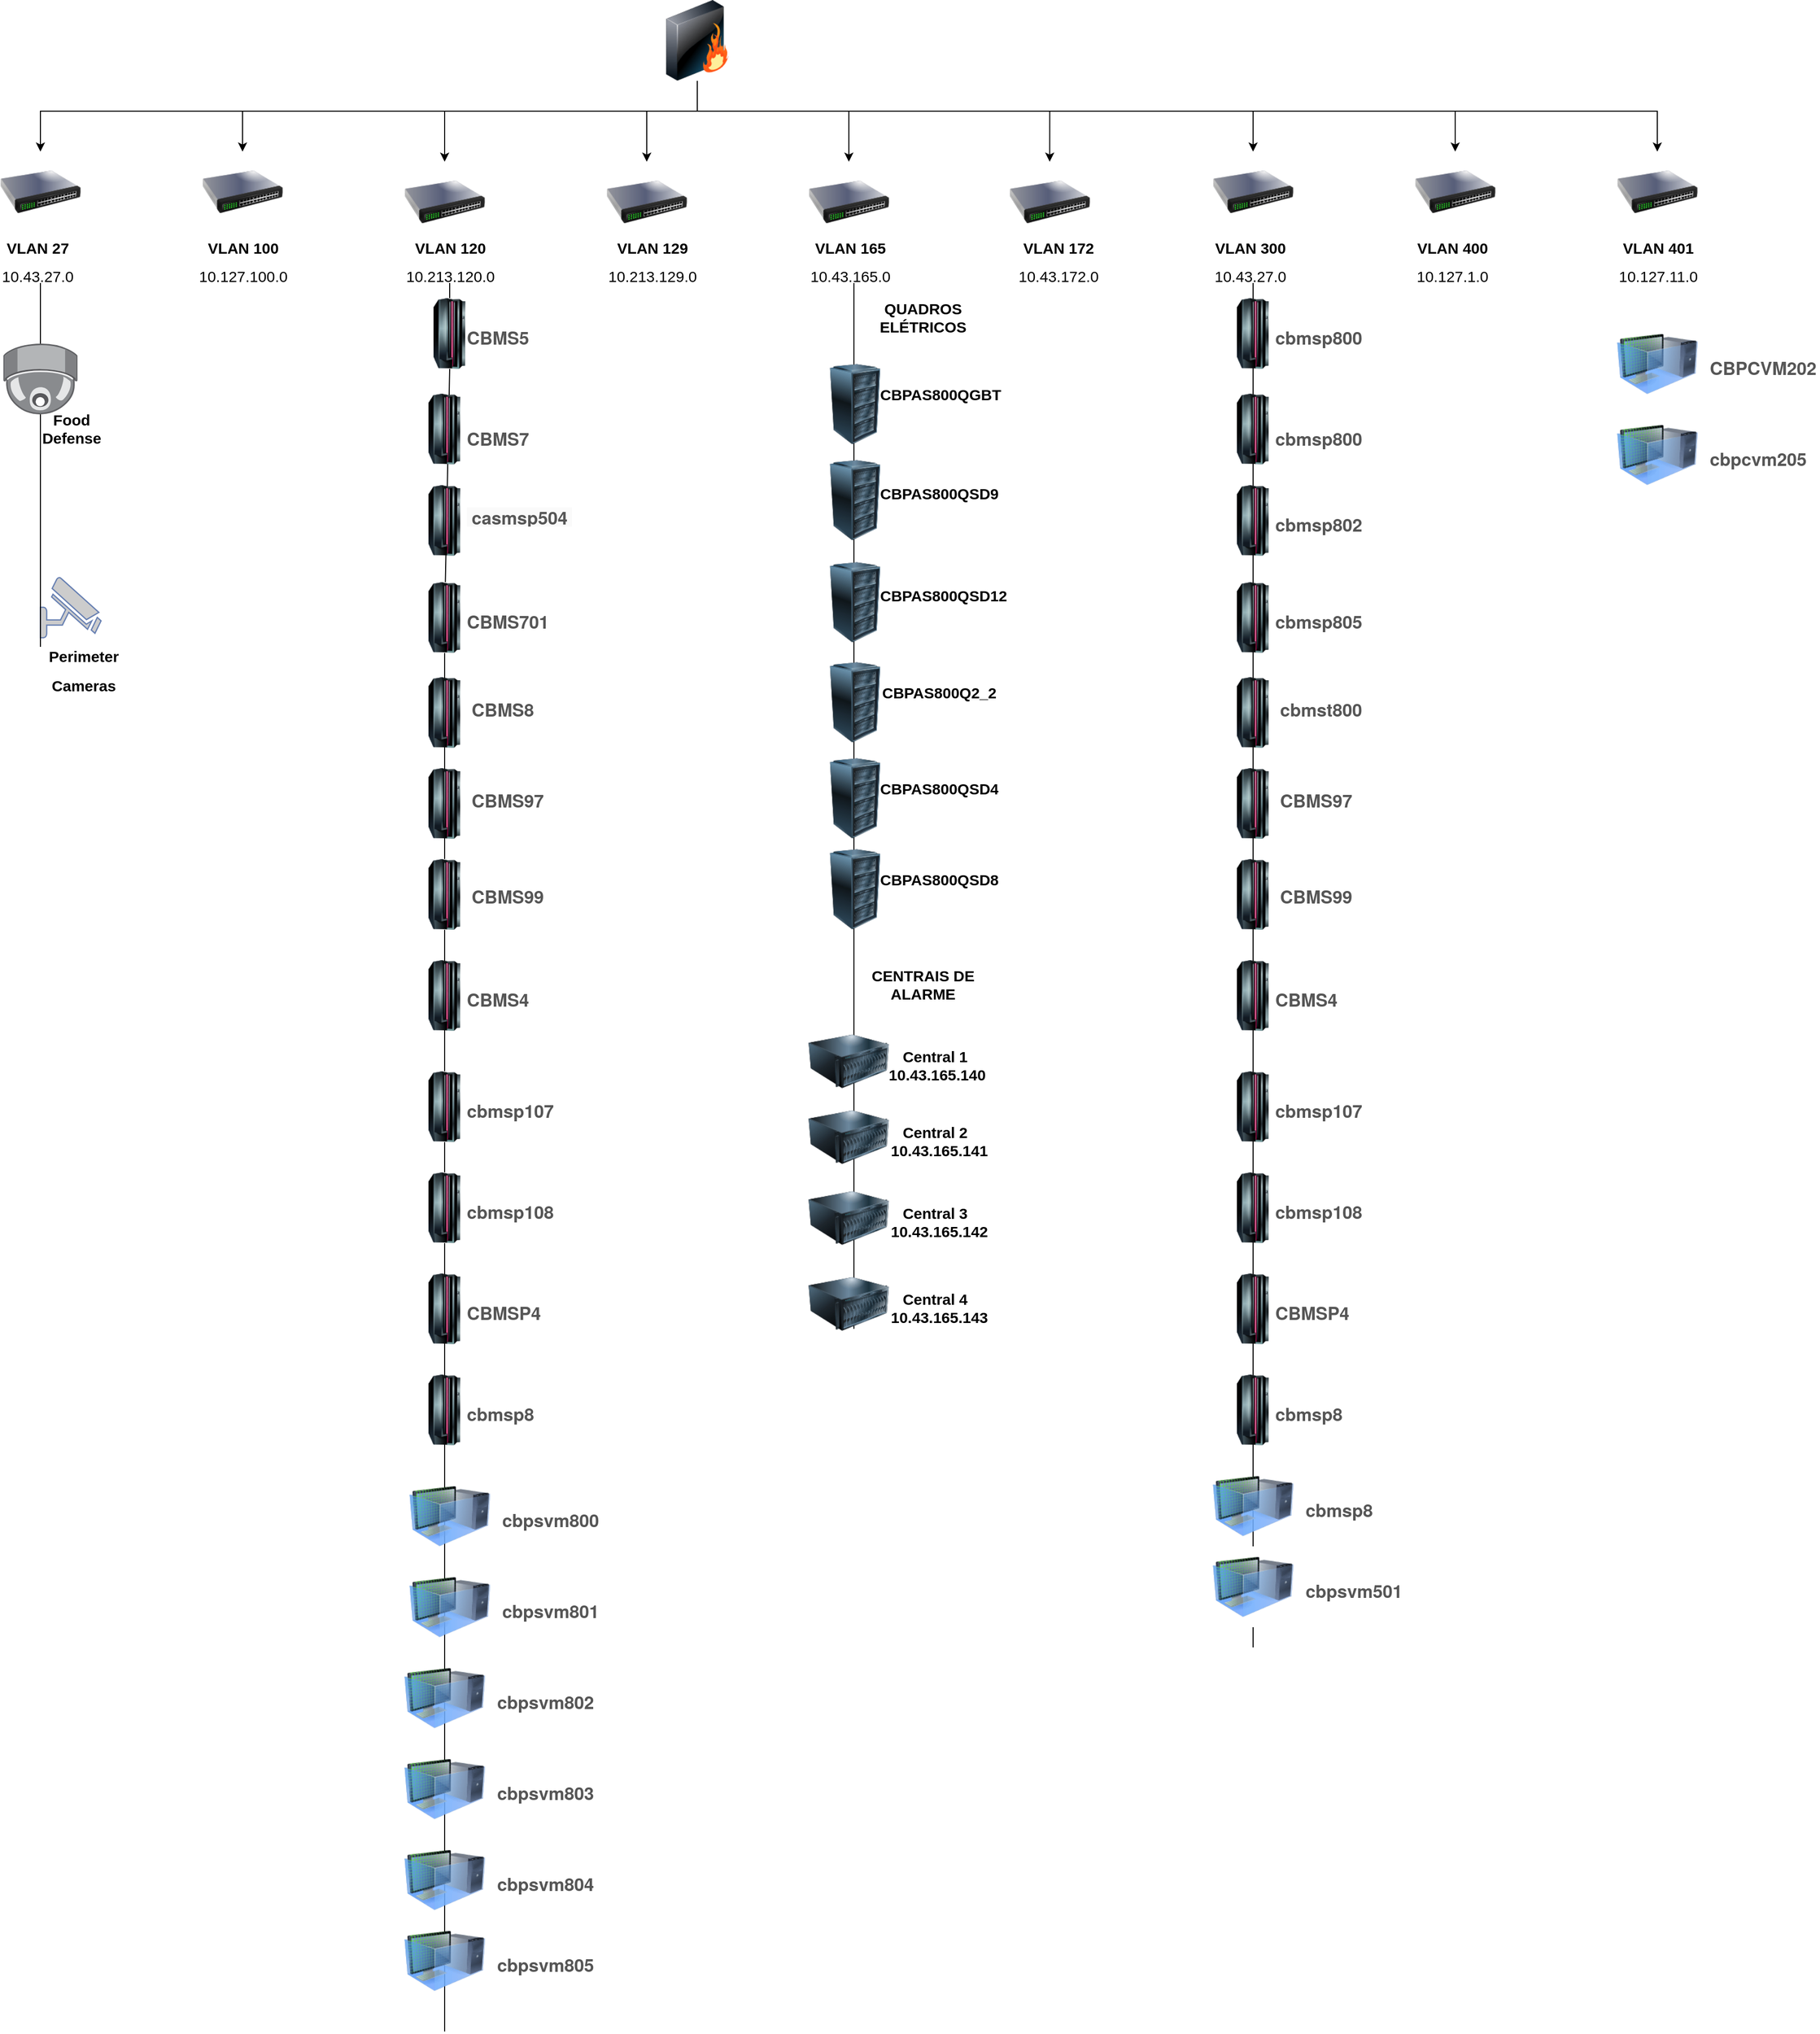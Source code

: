 <mxfile version="24.7.7">
  <diagram name="Página-1" id="ejiwjSnEr-dL07IDXzaG">
    <mxGraphModel dx="1393" dy="801" grid="1" gridSize="10" guides="1" tooltips="1" connect="1" arrows="1" fold="1" page="1" pageScale="1" pageWidth="1654" pageHeight="1169" math="0" shadow="0">
      <root>
        <mxCell id="0" />
        <mxCell id="1" parent="0" />
        <mxCell id="LvBywv5dtc8x0XXwRR4x-27" style="edgeStyle=orthogonalEdgeStyle;rounded=0;orthogonalLoop=1;jettySize=auto;html=1;" edge="1" parent="1" source="LvBywv5dtc8x0XXwRR4x-1" target="LvBywv5dtc8x0XXwRR4x-2">
          <mxGeometry relative="1" as="geometry">
            <Array as="points">
              <mxPoint x="690" y="160" />
              <mxPoint x="40" y="160" />
              <mxPoint x="40" y="240" />
            </Array>
          </mxGeometry>
        </mxCell>
        <mxCell id="LvBywv5dtc8x0XXwRR4x-28" style="edgeStyle=orthogonalEdgeStyle;rounded=0;orthogonalLoop=1;jettySize=auto;html=1;" edge="1" parent="1" source="LvBywv5dtc8x0XXwRR4x-1">
          <mxGeometry relative="1" as="geometry">
            <mxPoint x="240" y="200" as="targetPoint" />
            <Array as="points">
              <mxPoint x="690" y="160" />
              <mxPoint x="240" y="160" />
              <mxPoint x="240" y="200" />
            </Array>
          </mxGeometry>
        </mxCell>
        <mxCell id="LvBywv5dtc8x0XXwRR4x-29" style="edgeStyle=orthogonalEdgeStyle;rounded=0;orthogonalLoop=1;jettySize=auto;html=1;entryX=0.5;entryY=0;entryDx=0;entryDy=0;" edge="1" parent="1" source="LvBywv5dtc8x0XXwRR4x-1" target="LvBywv5dtc8x0XXwRR4x-5">
          <mxGeometry relative="1" as="geometry">
            <mxPoint x="400" y="210" as="targetPoint" />
            <Array as="points">
              <mxPoint x="690" y="160" />
              <mxPoint x="440" y="160" />
            </Array>
          </mxGeometry>
        </mxCell>
        <mxCell id="LvBywv5dtc8x0XXwRR4x-32" style="edgeStyle=orthogonalEdgeStyle;rounded=0;orthogonalLoop=1;jettySize=auto;html=1;entryX=0.5;entryY=0;entryDx=0;entryDy=0;" edge="1" parent="1" source="LvBywv5dtc8x0XXwRR4x-1" target="LvBywv5dtc8x0XXwRR4x-10">
          <mxGeometry relative="1" as="geometry">
            <mxPoint x="640" y="200" as="targetPoint" />
            <Array as="points">
              <mxPoint x="690" y="160" />
              <mxPoint x="640" y="160" />
            </Array>
          </mxGeometry>
        </mxCell>
        <mxCell id="LvBywv5dtc8x0XXwRR4x-34" style="edgeStyle=orthogonalEdgeStyle;rounded=0;orthogonalLoop=1;jettySize=auto;html=1;entryX=0.5;entryY=0;entryDx=0;entryDy=0;" edge="1" parent="1" source="LvBywv5dtc8x0XXwRR4x-1" target="LvBywv5dtc8x0XXwRR4x-9">
          <mxGeometry relative="1" as="geometry">
            <mxPoint x="840" y="200" as="targetPoint" />
            <Array as="points">
              <mxPoint x="690" y="160" />
              <mxPoint x="840" y="160" />
            </Array>
          </mxGeometry>
        </mxCell>
        <mxCell id="LvBywv5dtc8x0XXwRR4x-35" style="edgeStyle=orthogonalEdgeStyle;rounded=0;orthogonalLoop=1;jettySize=auto;html=1;entryX=0.5;entryY=0;entryDx=0;entryDy=0;" edge="1" parent="1" source="LvBywv5dtc8x0XXwRR4x-1" target="LvBywv5dtc8x0XXwRR4x-3">
          <mxGeometry relative="1" as="geometry">
            <Array as="points">
              <mxPoint x="690" y="160" />
              <mxPoint x="1039" y="160" />
            </Array>
          </mxGeometry>
        </mxCell>
        <mxCell id="LvBywv5dtc8x0XXwRR4x-37" style="edgeStyle=orthogonalEdgeStyle;rounded=0;orthogonalLoop=1;jettySize=auto;html=1;entryX=0.5;entryY=0;entryDx=0;entryDy=0;" edge="1" parent="1" source="LvBywv5dtc8x0XXwRR4x-1" target="LvBywv5dtc8x0XXwRR4x-8">
          <mxGeometry relative="1" as="geometry">
            <Array as="points">
              <mxPoint x="690" y="160" />
              <mxPoint x="1240" y="160" />
            </Array>
          </mxGeometry>
        </mxCell>
        <mxCell id="LvBywv5dtc8x0XXwRR4x-38" style="edgeStyle=orthogonalEdgeStyle;rounded=0;orthogonalLoop=1;jettySize=auto;html=1;entryX=0.5;entryY=0;entryDx=0;entryDy=0;" edge="1" parent="1" source="LvBywv5dtc8x0XXwRR4x-1" target="LvBywv5dtc8x0XXwRR4x-6">
          <mxGeometry relative="1" as="geometry">
            <Array as="points">
              <mxPoint x="690" y="160" />
              <mxPoint x="1440" y="160" />
            </Array>
          </mxGeometry>
        </mxCell>
        <mxCell id="LvBywv5dtc8x0XXwRR4x-39" style="edgeStyle=orthogonalEdgeStyle;rounded=0;orthogonalLoop=1;jettySize=auto;html=1;entryX=0.5;entryY=0;entryDx=0;entryDy=0;" edge="1" parent="1" source="LvBywv5dtc8x0XXwRR4x-1" target="LvBywv5dtc8x0XXwRR4x-7">
          <mxGeometry relative="1" as="geometry">
            <Array as="points">
              <mxPoint x="690" y="160" />
              <mxPoint x="1640" y="160" />
            </Array>
          </mxGeometry>
        </mxCell>
        <mxCell id="LvBywv5dtc8x0XXwRR4x-1" value="" style="image;html=1;image=img/lib/clip_art/networking/Firewall_128x128.png" vertex="1" parent="1">
          <mxGeometry x="650" y="50" width="80" height="80" as="geometry" />
        </mxCell>
        <mxCell id="LvBywv5dtc8x0XXwRR4x-2" value="" style="image;html=1;image=img/lib/clip_art/networking/Switch_128x128.png" vertex="1" parent="1">
          <mxGeometry y="200" width="80" height="80" as="geometry" />
        </mxCell>
        <mxCell id="LvBywv5dtc8x0XXwRR4x-3" value="" style="image;html=1;image=img/lib/clip_art/networking/Switch_128x128.png" vertex="1" parent="1">
          <mxGeometry x="998.75" y="210" width="80" height="80" as="geometry" />
        </mxCell>
        <mxCell id="LvBywv5dtc8x0XXwRR4x-5" value="" style="image;html=1;image=img/lib/clip_art/networking/Switch_128x128.png" vertex="1" parent="1">
          <mxGeometry x="400" y="210" width="80" height="80" as="geometry" />
        </mxCell>
        <mxCell id="LvBywv5dtc8x0XXwRR4x-6" value="" style="image;html=1;image=img/lib/clip_art/networking/Switch_128x128.png" vertex="1" parent="1">
          <mxGeometry x="1400" y="200" width="80" height="80" as="geometry" />
        </mxCell>
        <mxCell id="LvBywv5dtc8x0XXwRR4x-7" value="" style="image;html=1;image=img/lib/clip_art/networking/Switch_128x128.png" vertex="1" parent="1">
          <mxGeometry x="1600" y="200" width="80" height="80" as="geometry" />
        </mxCell>
        <mxCell id="LvBywv5dtc8x0XXwRR4x-8" value="" style="image;html=1;image=img/lib/clip_art/networking/Switch_128x128.png" vertex="1" parent="1">
          <mxGeometry x="1200" y="200" width="80" height="80" as="geometry" />
        </mxCell>
        <mxCell id="LvBywv5dtc8x0XXwRR4x-9" value="" style="image;html=1;image=img/lib/clip_art/networking/Switch_128x128.png" vertex="1" parent="1">
          <mxGeometry x="800" y="210" width="80" height="80" as="geometry" />
        </mxCell>
        <mxCell id="LvBywv5dtc8x0XXwRR4x-10" value="" style="image;html=1;image=img/lib/clip_art/networking/Switch_128x128.png" vertex="1" parent="1">
          <mxGeometry x="600" y="210" width="80" height="80" as="geometry" />
        </mxCell>
        <mxCell id="LvBywv5dtc8x0XXwRR4x-12" value="" style="image;html=1;image=img/lib/clip_art/networking/Switch_128x128.png" vertex="1" parent="1">
          <mxGeometry x="200" y="200" width="80" height="80" as="geometry" />
        </mxCell>
        <mxCell id="LvBywv5dtc8x0XXwRR4x-15" value="&lt;h1 style=&quot;text-align: center; margin-top: 0px; font-size: 15px;&quot;&gt;&lt;span style=&quot;background-color: initial;&quot;&gt;&lt;font style=&quot;font-size: 15px;&quot;&gt;VLAN 27&lt;/font&gt;&lt;/span&gt;&lt;/h1&gt;&lt;h1 style=&quot;text-align: center; margin-top: 0px; font-size: 15px;&quot;&gt;&lt;span style=&quot;background-color: initial; font-weight: normal;&quot;&gt;&lt;font style=&quot;font-size: 15px;&quot;&gt;10.43.27.0&lt;/font&gt;&lt;/span&gt;&lt;br&gt;&lt;/h1&gt;" style="text;html=1;whiteSpace=wrap;overflow=hidden;rounded=0;" vertex="1" parent="1">
          <mxGeometry y="280" width="80" height="50" as="geometry" />
        </mxCell>
        <mxCell id="LvBywv5dtc8x0XXwRR4x-17" value="&lt;h1 style=&quot;text-align: center; margin-top: 0px; font-size: 15px;&quot;&gt;&lt;span style=&quot;background-color: initial;&quot;&gt;&lt;font style=&quot;font-size: 15px;&quot;&gt;VLAN 401&lt;/font&gt;&lt;/span&gt;&lt;/h1&gt;&lt;h1 style=&quot;text-align: center; margin-top: 0px; font-size: 15px;&quot;&gt;&lt;span style=&quot;background-color: initial; font-weight: normal;&quot;&gt;&lt;font style=&quot;font-size: 15px;&quot;&gt;10.127.11.0&lt;/font&gt;&lt;/span&gt;&lt;br&gt;&lt;/h1&gt;" style="text;html=1;whiteSpace=wrap;overflow=hidden;rounded=0;" vertex="1" parent="1">
          <mxGeometry x="1600" y="280" width="80" height="50" as="geometry" />
        </mxCell>
        <mxCell id="LvBywv5dtc8x0XXwRR4x-19" value="&lt;h1 style=&quot;text-align: center; margin-top: 0px; font-size: 15px;&quot;&gt;&lt;span style=&quot;background-color: initial;&quot;&gt;&lt;font style=&quot;font-size: 15px;&quot;&gt;VLAN 120&lt;/font&gt;&lt;/span&gt;&lt;/h1&gt;&lt;h1 style=&quot;text-align: center; margin-top: 0px; font-size: 15px;&quot;&gt;&lt;span style=&quot;background-color: initial; font-weight: normal;&quot;&gt;&lt;font style=&quot;font-size: 15px;&quot;&gt;10.213.120.0&lt;/font&gt;&lt;/span&gt;&lt;br&gt;&lt;/h1&gt;" style="text;html=1;whiteSpace=wrap;overflow=hidden;rounded=0;" vertex="1" parent="1">
          <mxGeometry x="400" y="280" width="90" height="50" as="geometry" />
        </mxCell>
        <mxCell id="LvBywv5dtc8x0XXwRR4x-20" value="&lt;h1 style=&quot;text-align: center; margin-top: 0px; font-size: 15px;&quot;&gt;&lt;span style=&quot;background-color: initial;&quot;&gt;&lt;font style=&quot;font-size: 15px;&quot;&gt;VLAN 129&lt;/font&gt;&lt;/span&gt;&lt;/h1&gt;&lt;h1 style=&quot;text-align: center; margin-top: 0px; font-size: 15px;&quot;&gt;&lt;span style=&quot;background-color: initial; font-weight: normal;&quot;&gt;&lt;font style=&quot;font-size: 15px;&quot;&gt;10.213.129.0&lt;/font&gt;&lt;/span&gt;&lt;br&gt;&lt;/h1&gt;" style="text;html=1;whiteSpace=wrap;overflow=hidden;rounded=0;" vertex="1" parent="1">
          <mxGeometry x="600" y="280" width="90" height="50" as="geometry" />
        </mxCell>
        <mxCell id="LvBywv5dtc8x0XXwRR4x-21" value="&lt;h1 style=&quot;text-align: center; margin-top: 0px; font-size: 15px;&quot;&gt;&lt;span style=&quot;background-color: initial;&quot;&gt;&lt;font style=&quot;font-size: 15px;&quot;&gt;VLAN 100&lt;/font&gt;&lt;/span&gt;&lt;/h1&gt;&lt;h1 style=&quot;text-align: center; margin-top: 0px; font-size: 15px;&quot;&gt;&lt;span style=&quot;background-color: initial; font-weight: normal;&quot;&gt;&lt;font style=&quot;font-size: 15px;&quot;&gt;10.127.100.0&lt;/font&gt;&lt;/span&gt;&lt;br&gt;&lt;/h1&gt;" style="text;html=1;whiteSpace=wrap;overflow=hidden;rounded=0;" vertex="1" parent="1">
          <mxGeometry x="195" y="280" width="90" height="50" as="geometry" />
        </mxCell>
        <mxCell id="LvBywv5dtc8x0XXwRR4x-22" value="&lt;h1 style=&quot;text-align: center; margin-top: 0px; font-size: 15px;&quot;&gt;&lt;span style=&quot;background-color: initial;&quot;&gt;&lt;font style=&quot;font-size: 15px;&quot;&gt;VLAN 165&lt;/font&gt;&lt;/span&gt;&lt;/h1&gt;&lt;h1 style=&quot;text-align: center; margin-top: 0px; font-size: 15px;&quot;&gt;&lt;span style=&quot;background-color: initial; font-weight: normal;&quot;&gt;&lt;font style=&quot;font-size: 15px;&quot;&gt;10.43.165.0&lt;/font&gt;&lt;/span&gt;&lt;br&gt;&lt;/h1&gt;" style="text;html=1;whiteSpace=wrap;overflow=hidden;rounded=0;" vertex="1" parent="1">
          <mxGeometry x="800" y="280" width="90" height="50" as="geometry" />
        </mxCell>
        <mxCell id="LvBywv5dtc8x0XXwRR4x-23" value="&lt;h1 style=&quot;text-align: center; margin-top: 0px; font-size: 15px;&quot;&gt;&lt;span style=&quot;background-color: initial;&quot;&gt;&lt;font style=&quot;font-size: 15px;&quot;&gt;VLAN 172&lt;/font&gt;&lt;/span&gt;&lt;/h1&gt;&lt;h1 style=&quot;text-align: center; margin-top: 0px; font-size: 15px;&quot;&gt;&lt;span style=&quot;background-color: initial; font-weight: normal;&quot;&gt;&lt;font style=&quot;font-size: 15px;&quot;&gt;10.43.172.0&lt;/font&gt;&lt;/span&gt;&lt;br&gt;&lt;/h1&gt;" style="text;html=1;whiteSpace=wrap;overflow=hidden;rounded=0;" vertex="1" parent="1">
          <mxGeometry x="1006.25" y="280" width="90" height="50" as="geometry" />
        </mxCell>
        <mxCell id="LvBywv5dtc8x0XXwRR4x-25" value="&lt;h1 style=&quot;text-align: center; margin-top: 0px; font-size: 15px;&quot;&gt;&lt;span style=&quot;background-color: initial;&quot;&gt;&lt;font style=&quot;font-size: 15px;&quot;&gt;VLAN 300&lt;/font&gt;&lt;/span&gt;&lt;/h1&gt;&lt;h1 style=&quot;text-align: center; margin-top: 0px; font-size: 15px;&quot;&gt;&lt;span style=&quot;background-color: initial; font-weight: normal;&quot;&gt;&lt;font style=&quot;font-size: 15px;&quot;&gt;10.43.27.0&lt;/font&gt;&lt;/span&gt;&lt;br&gt;&lt;/h1&gt;" style="text;html=1;whiteSpace=wrap;overflow=hidden;rounded=0;" vertex="1" parent="1">
          <mxGeometry x="1200" y="280" width="80" height="50" as="geometry" />
        </mxCell>
        <mxCell id="LvBywv5dtc8x0XXwRR4x-26" value="&lt;h1 style=&quot;text-align: center; margin-top: 0px; font-size: 15px;&quot;&gt;&lt;span style=&quot;background-color: initial;&quot;&gt;&lt;font style=&quot;font-size: 15px;&quot;&gt;VLAN 400&lt;/font&gt;&lt;/span&gt;&lt;/h1&gt;&lt;h1 style=&quot;text-align: center; margin-top: 0px; font-size: 15px;&quot;&gt;&lt;span style=&quot;background-color: initial; font-weight: normal;&quot;&gt;&lt;font style=&quot;font-size: 15px;&quot;&gt;10.127.1.0&lt;/font&gt;&lt;/span&gt;&lt;br&gt;&lt;/h1&gt;" style="text;html=1;whiteSpace=wrap;overflow=hidden;rounded=0;" vertex="1" parent="1">
          <mxGeometry x="1400" y="280" width="80" height="50" as="geometry" />
        </mxCell>
        <mxCell id="LvBywv5dtc8x0XXwRR4x-44" value="&lt;h1 style=&quot;text-align: center; margin-top: 0px; font-size: 15px;&quot;&gt;&lt;span style=&quot;background-color: initial;&quot;&gt;Food Defense&lt;/span&gt;&lt;br&gt;&lt;/h1&gt;" style="text;html=1;whiteSpace=wrap;overflow=hidden;rounded=0;" vertex="1" parent="1">
          <mxGeometry x="30" y="449.51" width="80" height="50" as="geometry" />
        </mxCell>
        <mxCell id="LvBywv5dtc8x0XXwRR4x-45" value="&lt;h1 style=&quot;text-align: center; margin-top: 0px;&quot;&gt;&lt;span style=&quot;font-size: 15px;&quot;&gt;Perimeter Cameras&lt;/span&gt;&lt;br&gt;&lt;/h1&gt;" style="text;html=1;whiteSpace=wrap;overflow=hidden;rounded=0;" vertex="1" parent="1">
          <mxGeometry x="40" y="676" width="84.11" height="70" as="geometry" />
        </mxCell>
        <mxCell id="LvBywv5dtc8x0XXwRR4x-51" value="&lt;h1 style=&quot;text-align: center; margin-top: 0px; font-size: 15px;&quot;&gt;CBPAS800QGBT&lt;/h1&gt;" style="text;html=1;whiteSpace=wrap;overflow=hidden;rounded=0;" vertex="1" parent="1">
          <mxGeometry x="868.75" y="425" width="150" height="50" as="geometry" />
        </mxCell>
        <mxCell id="LvBywv5dtc8x0XXwRR4x-59" value="&lt;h1 style=&quot;margin-top: 0px; font-size: 15px;&quot;&gt;Central 1&amp;nbsp; 10.43.165.140&lt;/h1&gt;" style="text;html=1;whiteSpace=wrap;overflow=hidden;rounded=0;align=center;" vertex="1" parent="1">
          <mxGeometry x="865" y="1080" width="125" height="50" as="geometry" />
        </mxCell>
        <mxCell id="LvBywv5dtc8x0XXwRR4x-67" value="" style="endArrow=none;html=1;rounded=0;entryX=0.5;entryY=1;entryDx=0;entryDy=0;" edge="1" parent="1" target="LvBywv5dtc8x0XXwRR4x-22">
          <mxGeometry width="50" height="50" relative="1" as="geometry">
            <mxPoint x="845" y="1364.706" as="sourcePoint" />
            <mxPoint x="835" y="550" as="targetPoint" />
          </mxGeometry>
        </mxCell>
        <mxCell id="LvBywv5dtc8x0XXwRR4x-50" value="" style="image;html=1;image=img/lib/clip_art/computers/Server_Rack_128x128.png" vertex="1" parent="1">
          <mxGeometry x="806.25" y="410" width="80" height="80" as="geometry" />
        </mxCell>
        <mxCell id="LvBywv5dtc8x0XXwRR4x-58" value="" style="image;html=1;image=img/lib/clip_art/computers/Server_128x128.png" vertex="1" parent="1">
          <mxGeometry x="800" y="1060" width="80" height="80" as="geometry" />
        </mxCell>
        <mxCell id="LvBywv5dtc8x0XXwRR4x-70" value="" style="endArrow=none;html=1;rounded=0;entryX=0.5;entryY=1;entryDx=0;entryDy=0;" edge="1" parent="1" source="LvBywv5dtc8x0XXwRR4x-42" target="LvBywv5dtc8x0XXwRR4x-15">
          <mxGeometry width="50" height="50" relative="1" as="geometry">
            <mxPoint x="80" y="680" as="sourcePoint" />
            <mxPoint x="110" y="540" as="targetPoint" />
          </mxGeometry>
        </mxCell>
        <mxCell id="LvBywv5dtc8x0XXwRR4x-41" value="" style="fontColor=#0066CC;verticalAlign=top;verticalLabelPosition=bottom;labelPosition=center;align=center;html=1;outlineConnect=0;fillColor=#CCCCCC;strokeColor=#6881B3;gradientColor=none;gradientDirection=north;strokeWidth=2;shape=mxgraph.networks.security_camera;" vertex="1" parent="1">
          <mxGeometry x="40" y="621" width="60" height="60" as="geometry" />
        </mxCell>
        <mxCell id="LvBywv5dtc8x0XXwRR4x-73" value="" style="endArrow=none;html=1;rounded=0;entryX=0.5;entryY=1;entryDx=0;entryDy=0;" edge="1" parent="1" target="LvBywv5dtc8x0XXwRR4x-42">
          <mxGeometry width="50" height="50" relative="1" as="geometry">
            <mxPoint x="40" y="690" as="sourcePoint" />
            <mxPoint x="40" y="330" as="targetPoint" />
          </mxGeometry>
        </mxCell>
        <mxCell id="LvBywv5dtc8x0XXwRR4x-42" value="" style="image;points=[];aspect=fixed;html=1;align=center;shadow=0;dashed=0;image=img/lib/allied_telesis/security/Surveillance_Camera_Ceiling.svg;" vertex="1" parent="1">
          <mxGeometry x="3.22" y="390" width="73.56" height="70" as="geometry" />
        </mxCell>
        <mxCell id="LvBywv5dtc8x0XXwRR4x-77" value="" style="endArrow=none;html=1;rounded=0;entryX=0.5;entryY=1;entryDx=0;entryDy=0;" edge="1" parent="1" source="LvBywv5dtc8x0XXwRR4x-79" target="LvBywv5dtc8x0XXwRR4x-19">
          <mxGeometry width="50" height="50" relative="1" as="geometry">
            <mxPoint x="445" y="1020" as="sourcePoint" />
            <mxPoint x="720" y="550" as="targetPoint" />
          </mxGeometry>
        </mxCell>
        <mxCell id="LvBywv5dtc8x0XXwRR4x-78" value="" style="endArrow=none;html=1;rounded=0;entryX=0.5;entryY=1;entryDx=0;entryDy=0;" edge="1" parent="1" source="LvBywv5dtc8x0XXwRR4x-84" target="LvBywv5dtc8x0XXwRR4x-79">
          <mxGeometry width="50" height="50" relative="1" as="geometry">
            <mxPoint x="445" y="1020" as="sourcePoint" />
            <mxPoint x="445" y="330" as="targetPoint" />
          </mxGeometry>
        </mxCell>
        <mxCell id="LvBywv5dtc8x0XXwRR4x-79" value="" style="image;html=1;image=img/lib/clip_art/computers/Mainframe_128x128.png" vertex="1" parent="1">
          <mxGeometry x="405" y="345" width="80" height="70" as="geometry" />
        </mxCell>
        <mxCell id="LvBywv5dtc8x0XXwRR4x-80" value="" style="image;html=1;image=img/lib/clip_art/computers/Mainframe_128x128.png" vertex="1" parent="1">
          <mxGeometry x="400" y="439.51" width="80" height="70" as="geometry" />
        </mxCell>
        <mxCell id="LvBywv5dtc8x0XXwRR4x-86" value="" style="image;html=1;image=img/lib/clip_art/computers/Mainframe_128x128.png" vertex="1" parent="1">
          <mxGeometry x="400" y="530" width="80" height="70" as="geometry" />
        </mxCell>
        <mxCell id="LvBywv5dtc8x0XXwRR4x-87" value="" style="endArrow=none;html=1;rounded=0;entryX=0.5;entryY=1;entryDx=0;entryDy=0;" edge="1" parent="1" source="LvBywv5dtc8x0XXwRR4x-85" target="LvBywv5dtc8x0XXwRR4x-84">
          <mxGeometry width="50" height="50" relative="1" as="geometry">
            <mxPoint x="440" y="1160" as="sourcePoint" />
            <mxPoint x="440" y="420" as="targetPoint" />
          </mxGeometry>
        </mxCell>
        <mxCell id="LvBywv5dtc8x0XXwRR4x-84" value="" style="image;html=1;image=img/lib/clip_art/computers/Mainframe_128x128.png" vertex="1" parent="1">
          <mxGeometry x="400" y="626" width="80" height="70" as="geometry" />
        </mxCell>
        <mxCell id="LvBywv5dtc8x0XXwRR4x-88" value="&lt;h1 style=&quot;margin-top: 0px;&quot;&gt;&lt;font face=&quot;Metropolis, Avenir Next, Helvetica Neue, Arial, sans-serif&quot; color=&quot;#565656&quot;&gt;&lt;span style=&quot;font-size: 17.6px;&quot;&gt;CBMS5&lt;/span&gt;&lt;/font&gt;&lt;/h1&gt;" style="text;html=1;whiteSpace=wrap;overflow=hidden;rounded=0;" vertex="1" parent="1">
          <mxGeometry x="460" y="360" width="110" height="40" as="geometry" />
        </mxCell>
        <mxCell id="LvBywv5dtc8x0XXwRR4x-89" value="&lt;h1 style=&quot;text-align: left; margin-top: 0px;&quot;&gt;&lt;font face=&quot;Metropolis, Avenir Next, Helvetica Neue, Arial, sans-serif&quot; color=&quot;#565656&quot;&gt;&lt;span style=&quot;font-size: 17.6px;&quot;&gt;CBMS7&lt;/span&gt;&lt;/font&gt;&lt;br&gt;&lt;/h1&gt;" style="text;html=1;whiteSpace=wrap;overflow=hidden;rounded=0;" vertex="1" parent="1">
          <mxGeometry x="460" y="460" width="110" height="40" as="geometry" />
        </mxCell>
        <mxCell id="LvBywv5dtc8x0XXwRR4x-90" value="&lt;div style=&quot;box-sizing: inherit; display: flex; flex: 0 1 auto; color: rgb(102, 102, 102); font-family: Metropolis, &amp;quot;Avenir Next&amp;quot;, &amp;quot;Helvetica Neue&amp;quot;, Arial, sans-serif; font-size: 13px; background-color: rgb(250, 250, 250);&quot; class=&quot;titles&quot;&gt;&lt;h2 style=&quot;box-sizing: inherit; font-family: var(--clr-h2-font-family,Metropolis,&amp;quot;Avenir Next&amp;quot;,&amp;quot;Helvetica Neue&amp;quot;,Arial,sans-serif); line-height: 1.2rem; color: rgb(86, 86, 86); margin: 0px 0.3rem; font-size: 1.1rem; overflow: hidden; word-break: break-word;&quot; class=&quot;title&quot; role=&quot;titlebar-title&quot; data-test-id=&quot;titlebar-title&quot;&gt;casmsp504&lt;/h2&gt;&lt;/div&gt;&lt;div style=&quot;box-sizing: inherit; display: flex; align-items: center; color: rgb(102, 102, 102); font-family: Metropolis, &amp;quot;Avenir Next&amp;quot;, &amp;quot;Helvetica Neue&amp;quot;, Arial, sans-serif; font-size: 13px; background-color: rgb(250, 250, 250);&quot; class=&quot;quick-operations-container ng-star-inserted&quot;&gt;&lt;/div&gt;&lt;h1 style=&quot;text-align: center; margin-top: 0px; font-size: 15px;&quot;&gt;&lt;br&gt;&lt;/h1&gt;" style="text;html=1;whiteSpace=wrap;overflow=hidden;rounded=0;" vertex="1" parent="1">
          <mxGeometry x="460" y="544.5" width="110" height="40" as="geometry" />
        </mxCell>
        <mxCell id="LvBywv5dtc8x0XXwRR4x-91" value="&lt;h1 style=&quot;text-align: left; margin-top: 0px;&quot;&gt;&lt;font face=&quot;Metropolis, Avenir Next, Helvetica Neue, Arial, sans-serif&quot; color=&quot;#565656&quot;&gt;&lt;span style=&quot;font-size: 17.6px;&quot;&gt;CBMS701&lt;/span&gt;&lt;/font&gt;&lt;br&gt;&lt;/h1&gt;" style="text;html=1;whiteSpace=wrap;overflow=hidden;rounded=0;" vertex="1" parent="1">
          <mxGeometry x="460" y="641" width="110" height="40" as="geometry" />
        </mxCell>
        <mxCell id="LvBywv5dtc8x0XXwRR4x-92" value="&lt;h2 style=&quot;box-sizing: inherit; line-height: 1.2rem; margin: 0px 0.3rem; overflow: hidden; word-break: break-word;&quot; class=&quot;title&quot; role=&quot;titlebar-title&quot; data-test-id=&quot;titlebar-title&quot;&gt;&lt;font face=&quot;Metropolis, Avenir Next, Helvetica Neue, Arial, sans-serif&quot; color=&quot;#565656&quot;&gt;&lt;span style=&quot;font-size: 17.6px;&quot;&gt;CBMS8&lt;/span&gt;&lt;/font&gt;&lt;br&gt;&lt;/h2&gt;" style="text;html=1;whiteSpace=wrap;overflow=hidden;rounded=0;" vertex="1" parent="1">
          <mxGeometry x="460" y="735" width="120" height="40" as="geometry" />
        </mxCell>
        <mxCell id="LvBywv5dtc8x0XXwRR4x-93" value="&lt;h2 style=&quot;box-sizing: inherit; line-height: 1.2rem; margin: 0px 0.3rem; overflow: hidden; word-break: break-word;&quot; class=&quot;title&quot; role=&quot;titlebar-title&quot; data-test-id=&quot;titlebar-title&quot;&gt;&lt;font face=&quot;Metropolis, Avenir Next, Helvetica Neue, Arial, sans-serif&quot; color=&quot;#565656&quot;&gt;&lt;span style=&quot;font-size: 17.6px;&quot;&gt;CBMS97&lt;/span&gt;&lt;/font&gt;&lt;br&gt;&lt;/h2&gt;" style="text;html=1;whiteSpace=wrap;overflow=hidden;rounded=0;" vertex="1" parent="1">
          <mxGeometry x="460" y="825" width="110" height="40" as="geometry" />
        </mxCell>
        <mxCell id="LvBywv5dtc8x0XXwRR4x-94" value="&lt;h2 style=&quot;box-sizing: inherit; line-height: 1.2rem; margin: 0px 0.3rem; overflow: hidden; word-break: break-word;&quot; class=&quot;title&quot; role=&quot;titlebar-title&quot; data-test-id=&quot;titlebar-title&quot;&gt;&lt;font face=&quot;Metropolis, Avenir Next, Helvetica Neue, Arial, sans-serif&quot; color=&quot;#565656&quot;&gt;&lt;span style=&quot;font-size: 17.6px;&quot;&gt;CBMS99&lt;/span&gt;&lt;/font&gt;&lt;br&gt;&lt;/h2&gt;" style="text;html=1;whiteSpace=wrap;overflow=hidden;rounded=0;" vertex="1" parent="1">
          <mxGeometry x="460" y="920" width="110" height="40" as="geometry" />
        </mxCell>
        <mxCell id="LvBywv5dtc8x0XXwRR4x-95" value="" style="endArrow=none;html=1;rounded=0;entryX=0.5;entryY=1;entryDx=0;entryDy=0;" edge="1" parent="1" source="LvBywv5dtc8x0XXwRR4x-99" target="LvBywv5dtc8x0XXwRR4x-85">
          <mxGeometry width="50" height="50" relative="1" as="geometry">
            <mxPoint x="440" y="1160" as="sourcePoint" />
            <mxPoint x="440" y="696" as="targetPoint" />
          </mxGeometry>
        </mxCell>
        <mxCell id="LvBywv5dtc8x0XXwRR4x-85" value="" style="image;html=1;image=img/lib/clip_art/computers/Mainframe_128x128.png" vertex="1" parent="1">
          <mxGeometry x="400" y="900" width="80" height="70" as="geometry" />
        </mxCell>
        <mxCell id="LvBywv5dtc8x0XXwRR4x-96" value="&lt;h1 style=&quot;text-align: left; margin-top: 0px;&quot;&gt;&lt;font face=&quot;Metropolis, Avenir Next, Helvetica Neue, Arial, sans-serif&quot; color=&quot;#565656&quot;&gt;&lt;span style=&quot;font-size: 17.6px;&quot;&gt;CBMS4&lt;/span&gt;&lt;/font&gt;&lt;br&gt;&lt;/h1&gt;" style="text;html=1;whiteSpace=wrap;overflow=hidden;rounded=0;" vertex="1" parent="1">
          <mxGeometry x="460" y="1015" width="110" height="40" as="geometry" />
        </mxCell>
        <mxCell id="LvBywv5dtc8x0XXwRR4x-100" value="" style="endArrow=none;html=1;rounded=0;entryX=0.5;entryY=1;entryDx=0;entryDy=0;" edge="1" parent="1" source="LvBywv5dtc8x0XXwRR4x-101" target="LvBywv5dtc8x0XXwRR4x-99">
          <mxGeometry width="50" height="50" relative="1" as="geometry">
            <mxPoint x="445" y="2002.353" as="sourcePoint" />
            <mxPoint x="440" y="970" as="targetPoint" />
          </mxGeometry>
        </mxCell>
        <mxCell id="LvBywv5dtc8x0XXwRR4x-99" value="" style="image;html=1;image=img/lib/clip_art/computers/Mainframe_128x128.png" vertex="1" parent="1">
          <mxGeometry x="400" y="1110" width="80" height="70" as="geometry" />
        </mxCell>
        <mxCell id="LvBywv5dtc8x0XXwRR4x-102" value="" style="endArrow=none;html=1;rounded=0;entryX=0.5;entryY=1;entryDx=0;entryDy=0;" edge="1" parent="1" target="LvBywv5dtc8x0XXwRR4x-101">
          <mxGeometry width="50" height="50" relative="1" as="geometry">
            <mxPoint x="440" y="2060" as="sourcePoint" />
            <mxPoint x="440" y="1180" as="targetPoint" />
          </mxGeometry>
        </mxCell>
        <mxCell id="LvBywv5dtc8x0XXwRR4x-101" value="" style="image;html=1;image=img/lib/clip_art/computers/Mainframe_128x128.png" vertex="1" parent="1">
          <mxGeometry x="400" y="1210" width="80" height="70" as="geometry" />
        </mxCell>
        <mxCell id="LvBywv5dtc8x0XXwRR4x-103" value="" style="image;html=1;image=img/lib/clip_art/computers/Mainframe_128x128.png" vertex="1" parent="1">
          <mxGeometry x="400" y="1310" width="80" height="70" as="geometry" />
        </mxCell>
        <mxCell id="LvBywv5dtc8x0XXwRR4x-104" value="" style="image;html=1;image=img/lib/clip_art/computers/Mainframe_128x128.png" vertex="1" parent="1">
          <mxGeometry x="400" y="1410" width="80" height="70" as="geometry" />
        </mxCell>
        <mxCell id="LvBywv5dtc8x0XXwRR4x-109" value="&lt;h1 style=&quot;text-align: left; margin-top: 0px;&quot;&gt;&lt;font face=&quot;Metropolis, Avenir Next, Helvetica Neue, Arial, sans-serif&quot; color=&quot;#565656&quot;&gt;&lt;span style=&quot;font-size: 17.6px;&quot;&gt;cbmsp107&lt;/span&gt;&lt;/font&gt;&lt;br&gt;&lt;/h1&gt;" style="text;html=1;whiteSpace=wrap;overflow=hidden;rounded=0;" vertex="1" parent="1">
          <mxGeometry x="460" y="1125" width="110" height="40" as="geometry" />
        </mxCell>
        <mxCell id="LvBywv5dtc8x0XXwRR4x-110" value="&lt;h1 style=&quot;text-align: left; margin-top: 0px;&quot;&gt;&lt;font face=&quot;Metropolis, Avenir Next, Helvetica Neue, Arial, sans-serif&quot; color=&quot;#565656&quot;&gt;&lt;span style=&quot;font-size: 17.6px;&quot;&gt;cbmsp108&lt;/span&gt;&lt;/font&gt;&lt;br&gt;&lt;/h1&gt;" style="text;html=1;whiteSpace=wrap;overflow=hidden;rounded=0;" vertex="1" parent="1">
          <mxGeometry x="460" y="1225" width="110" height="40" as="geometry" />
        </mxCell>
        <mxCell id="LvBywv5dtc8x0XXwRR4x-111" value="&lt;h1 style=&quot;text-align: left; margin-top: 0px;&quot;&gt;&lt;font face=&quot;Metropolis, Avenir Next, Helvetica Neue, Arial, sans-serif&quot; color=&quot;#565656&quot;&gt;&lt;span style=&quot;font-size: 17.6px;&quot;&gt;CBMSP4&lt;/span&gt;&lt;/font&gt;&lt;br&gt;&lt;/h1&gt;" style="text;html=1;whiteSpace=wrap;overflow=hidden;rounded=0;" vertex="1" parent="1">
          <mxGeometry x="460" y="1325" width="110" height="40" as="geometry" />
        </mxCell>
        <mxCell id="LvBywv5dtc8x0XXwRR4x-112" value="&lt;h1 style=&quot;text-align: left; margin-top: 0px;&quot;&gt;&lt;font face=&quot;Metropolis, Avenir Next, Helvetica Neue, Arial, sans-serif&quot; color=&quot;#565656&quot;&gt;&lt;span style=&quot;font-size: 17.6px;&quot;&gt;cbmsp8&lt;/span&gt;&lt;/font&gt;&lt;br&gt;&lt;/h1&gt;" style="text;html=1;whiteSpace=wrap;overflow=hidden;rounded=0;" vertex="1" parent="1">
          <mxGeometry x="460" y="1425" width="110" height="40" as="geometry" />
        </mxCell>
        <mxCell id="LvBywv5dtc8x0XXwRR4x-83" value="" style="image;html=1;image=img/lib/clip_art/computers/Mainframe_128x128.png" vertex="1" parent="1">
          <mxGeometry x="400" y="1000" width="80" height="70" as="geometry" />
        </mxCell>
        <mxCell id="LvBywv5dtc8x0XXwRR4x-118" value="&lt;h1 style=&quot;text-align: center; margin-top: 0px;&quot;&gt;&lt;span style=&quot;font-size: 15px;&quot;&gt;CBPAS800QSD9&lt;/span&gt;&lt;/h1&gt;&lt;div style=&quot;text-align: center;&quot;&gt;&lt;br&gt;&lt;/div&gt;" style="text;html=1;whiteSpace=wrap;overflow=hidden;rounded=0;" vertex="1" parent="1">
          <mxGeometry x="868.75" y="514.51" width="130" height="50" as="geometry" />
        </mxCell>
        <mxCell id="LvBywv5dtc8x0XXwRR4x-119" value="" style="image;html=1;image=img/lib/clip_art/computers/Server_Rack_128x128.png" vertex="1" parent="1">
          <mxGeometry x="806.25" y="505" width="80" height="80" as="geometry" />
        </mxCell>
        <mxCell id="LvBywv5dtc8x0XXwRR4x-120" value="&lt;h1 style=&quot;text-align: center; margin-top: 0px; font-size: 15px;&quot;&gt;CBPAS800QSD12&lt;/h1&gt;" style="text;html=1;whiteSpace=wrap;overflow=hidden;rounded=0;" vertex="1" parent="1">
          <mxGeometry x="868.75" y="624" width="137.5" height="50" as="geometry" />
        </mxCell>
        <mxCell id="LvBywv5dtc8x0XXwRR4x-121" value="" style="image;html=1;image=img/lib/clip_art/computers/Server_Rack_128x128.png" vertex="1" parent="1">
          <mxGeometry x="806.25" y="606" width="80" height="80" as="geometry" />
        </mxCell>
        <mxCell id="LvBywv5dtc8x0XXwRR4x-122" value="&lt;h1 style=&quot;text-align: center; margin-top: 0px; font-size: 15px;&quot;&gt;CBPAS800Q2_2&lt;/h1&gt;" style="text;html=1;whiteSpace=wrap;overflow=hidden;rounded=0;" vertex="1" parent="1">
          <mxGeometry x="871.25" y="720" width="125" height="50" as="geometry" />
        </mxCell>
        <mxCell id="LvBywv5dtc8x0XXwRR4x-123" value="" style="image;html=1;image=img/lib/clip_art/computers/Server_Rack_128x128.png" vertex="1" parent="1">
          <mxGeometry x="806.25" y="705" width="80" height="80" as="geometry" />
        </mxCell>
        <mxCell id="LvBywv5dtc8x0XXwRR4x-124" value="&lt;h1 style=&quot;text-align: center; margin-top: 0px; font-size: 15px;&quot;&gt;CBPAS800QSD4&lt;/h1&gt;" style="text;html=1;whiteSpace=wrap;overflow=hidden;rounded=0;" vertex="1" parent="1">
          <mxGeometry x="868.75" y="815" width="125" height="50" as="geometry" />
        </mxCell>
        <mxCell id="LvBywv5dtc8x0XXwRR4x-125" value="" style="image;html=1;image=img/lib/clip_art/computers/Server_Rack_128x128.png" vertex="1" parent="1">
          <mxGeometry x="806.25" y="800" width="80" height="80" as="geometry" />
        </mxCell>
        <mxCell id="LvBywv5dtc8x0XXwRR4x-126" value="&lt;h1 style=&quot;text-align: center; margin-top: 0px; font-size: 15px;&quot;&gt;CBPAS800QSD8&lt;/h1&gt;" style="text;html=1;whiteSpace=wrap;overflow=hidden;rounded=0;" vertex="1" parent="1">
          <mxGeometry x="868.75" y="905" width="125" height="50" as="geometry" />
        </mxCell>
        <mxCell id="LvBywv5dtc8x0XXwRR4x-127" value="" style="image;html=1;image=img/lib/clip_art/computers/Server_Rack_128x128.png" vertex="1" parent="1">
          <mxGeometry x="806.25" y="890" width="80" height="80" as="geometry" />
        </mxCell>
        <mxCell id="LvBywv5dtc8x0XXwRR4x-130" value="&lt;h1 style=&quot;margin-top: 0px; font-size: 15px;&quot;&gt;Central 2&amp;nbsp; &amp;nbsp;10.43.165.141&lt;/h1&gt;" style="text;html=1;whiteSpace=wrap;overflow=hidden;rounded=0;align=center;" vertex="1" parent="1">
          <mxGeometry x="865" y="1155" width="125" height="50" as="geometry" />
        </mxCell>
        <mxCell id="LvBywv5dtc8x0XXwRR4x-131" value="" style="image;html=1;image=img/lib/clip_art/computers/Server_128x128.png" vertex="1" parent="1">
          <mxGeometry x="800" y="1135" width="80" height="80" as="geometry" />
        </mxCell>
        <mxCell id="LvBywv5dtc8x0XXwRR4x-132" value="&lt;h1 style=&quot;margin-top: 0px; font-size: 15px;&quot;&gt;Central 3&amp;nbsp; &amp;nbsp;10.43.165.142&lt;/h1&gt;" style="text;html=1;whiteSpace=wrap;overflow=hidden;rounded=0;align=center;" vertex="1" parent="1">
          <mxGeometry x="865" y="1235" width="125" height="50" as="geometry" />
        </mxCell>
        <mxCell id="LvBywv5dtc8x0XXwRR4x-133" value="" style="image;html=1;image=img/lib/clip_art/computers/Server_128x128.png" vertex="1" parent="1">
          <mxGeometry x="800" y="1215" width="80" height="80" as="geometry" />
        </mxCell>
        <mxCell id="LvBywv5dtc8x0XXwRR4x-134" value="&lt;h1 style=&quot;margin-top: 0px; font-size: 15px;&quot;&gt;Central 4&amp;nbsp; &amp;nbsp;10.43.165.143&lt;/h1&gt;" style="text;html=1;whiteSpace=wrap;overflow=hidden;rounded=0;align=center;" vertex="1" parent="1">
          <mxGeometry x="865" y="1320" width="125" height="50" as="geometry" />
        </mxCell>
        <mxCell id="LvBywv5dtc8x0XXwRR4x-135" value="" style="image;html=1;image=img/lib/clip_art/computers/Server_128x128.png" vertex="1" parent="1">
          <mxGeometry x="800" y="1300" width="80" height="80" as="geometry" />
        </mxCell>
        <mxCell id="LvBywv5dtc8x0XXwRR4x-137" value="&lt;h1 style=&quot;text-align: center; margin-top: 0px; font-size: 15px;&quot;&gt;CENTRAIS DE ALARME&lt;/h1&gt;" style="text;html=1;whiteSpace=wrap;overflow=hidden;rounded=0;" vertex="1" parent="1">
          <mxGeometry x="850" y="1000" width="125" height="50" as="geometry" />
        </mxCell>
        <mxCell id="LvBywv5dtc8x0XXwRR4x-138" value="&lt;h1 style=&quot;text-align: center; margin-top: 0px; font-size: 15px;&quot;&gt;QUADROS ELÉTRICOS&lt;/h1&gt;" style="text;html=1;whiteSpace=wrap;overflow=hidden;rounded=0;" vertex="1" parent="1">
          <mxGeometry x="850" y="340" width="125" height="50" as="geometry" />
        </mxCell>
        <mxCell id="LvBywv5dtc8x0XXwRR4x-148" value="&lt;h1 style=&quot;margin-top: 0px;&quot;&gt;&lt;font face=&quot;Metropolis, Avenir Next, Helvetica Neue, Arial, sans-serif&quot; color=&quot;#565656&quot;&gt;&lt;span style=&quot;font-size: 17.6px;&quot;&gt;cbmsp800&lt;/span&gt;&lt;/font&gt;&lt;br&gt;&lt;/h1&gt;" style="text;html=1;whiteSpace=wrap;overflow=hidden;rounded=0;" vertex="1" parent="1">
          <mxGeometry x="1260" y="360" width="110" height="40" as="geometry" />
        </mxCell>
        <mxCell id="LvBywv5dtc8x0XXwRR4x-81" value="" style="image;html=1;image=img/lib/clip_art/computers/Mainframe_128x128.png" vertex="1" parent="1">
          <mxGeometry x="400" y="720" width="80" height="70" as="geometry" />
        </mxCell>
        <mxCell id="LvBywv5dtc8x0XXwRR4x-82" value="" style="image;html=1;image=img/lib/clip_art/computers/Mainframe_128x128.png" vertex="1" parent="1">
          <mxGeometry x="400" y="810" width="80" height="70" as="geometry" />
        </mxCell>
        <mxCell id="LvBywv5dtc8x0XXwRR4x-169" value="" style="endArrow=none;html=1;rounded=0;entryX=0.5;entryY=1;entryDx=0;entryDy=0;" edge="1" parent="1" source="LvBywv5dtc8x0XXwRR4x-176" target="LvBywv5dtc8x0XXwRR4x-25">
          <mxGeometry width="50" height="50" relative="1" as="geometry">
            <mxPoint x="1240" y="1890" as="sourcePoint" />
            <mxPoint x="860" y="650" as="targetPoint" />
          </mxGeometry>
        </mxCell>
        <mxCell id="LvBywv5dtc8x0XXwRR4x-140" value="" style="endArrow=none;html=1;rounded=0;entryX=0.5;entryY=1;entryDx=0;entryDy=0;" edge="1" parent="1" source="LvBywv5dtc8x0XXwRR4x-147" target="LvBywv5dtc8x0XXwRR4x-141">
          <mxGeometry width="50" height="50" relative="1" as="geometry">
            <mxPoint x="1245" y="1020" as="sourcePoint" />
            <mxPoint x="1245" y="330" as="targetPoint" />
          </mxGeometry>
        </mxCell>
        <mxCell id="LvBywv5dtc8x0XXwRR4x-142" value="" style="image;html=1;image=img/lib/clip_art/computers/Mainframe_128x128.png" vertex="1" parent="1">
          <mxGeometry x="1200" y="439.51" width="80" height="70" as="geometry" />
        </mxCell>
        <mxCell id="LvBywv5dtc8x0XXwRR4x-145" value="" style="image;html=1;image=img/lib/clip_art/computers/Mainframe_128x128.png" vertex="1" parent="1">
          <mxGeometry x="1200" y="530" width="80" height="70" as="geometry" />
        </mxCell>
        <mxCell id="LvBywv5dtc8x0XXwRR4x-146" value="" style="endArrow=none;html=1;rounded=0;entryX=0.5;entryY=1;entryDx=0;entryDy=0;" edge="1" parent="1" source="LvBywv5dtc8x0XXwRR4x-156" target="LvBywv5dtc8x0XXwRR4x-147">
          <mxGeometry width="50" height="50" relative="1" as="geometry">
            <mxPoint x="1240" y="1160" as="sourcePoint" />
            <mxPoint x="1240" y="420" as="targetPoint" />
          </mxGeometry>
        </mxCell>
        <mxCell id="LvBywv5dtc8x0XXwRR4x-147" value="" style="image;html=1;image=img/lib/clip_art/computers/Mainframe_128x128.png" vertex="1" parent="1">
          <mxGeometry x="1200" y="626" width="80" height="70" as="geometry" />
        </mxCell>
        <mxCell id="LvBywv5dtc8x0XXwRR4x-149" value="&lt;h1 style=&quot;text-align: left; margin-top: 0px;&quot;&gt;&lt;font face=&quot;Metropolis, Avenir Next, Helvetica Neue, Arial, sans-serif&quot; color=&quot;#565656&quot;&gt;&lt;span style=&quot;font-size: 17.6px;&quot;&gt;cbmsp800&lt;/span&gt;&lt;/font&gt;&lt;br&gt;&lt;/h1&gt;" style="text;html=1;whiteSpace=wrap;overflow=hidden;rounded=0;" vertex="1" parent="1">
          <mxGeometry x="1260" y="460" width="110" height="40" as="geometry" />
        </mxCell>
        <mxCell id="LvBywv5dtc8x0XXwRR4x-150" value="&lt;h1 style=&quot;text-align: left; margin-top: 0px;&quot;&gt;&lt;font face=&quot;Metropolis, Avenir Next, Helvetica Neue, Arial, sans-serif&quot; color=&quot;#565656&quot;&gt;&lt;span style=&quot;font-size: 17.6px;&quot;&gt;cbmsp802&lt;/span&gt;&lt;/font&gt;&lt;br&gt;&lt;/h1&gt;" style="text;html=1;whiteSpace=wrap;overflow=hidden;rounded=0;" vertex="1" parent="1">
          <mxGeometry x="1260" y="544.5" width="110" height="40" as="geometry" />
        </mxCell>
        <mxCell id="LvBywv5dtc8x0XXwRR4x-151" value="&lt;h1 style=&quot;text-align: left; margin-top: 0px;&quot;&gt;&lt;font face=&quot;Metropolis, Avenir Next, Helvetica Neue, Arial, sans-serif&quot; color=&quot;#565656&quot;&gt;&lt;span style=&quot;font-size: 17.6px;&quot;&gt;cbmsp805&lt;/span&gt;&lt;/font&gt;&lt;br&gt;&lt;/h1&gt;" style="text;html=1;whiteSpace=wrap;overflow=hidden;rounded=0;" vertex="1" parent="1">
          <mxGeometry x="1260" y="641" width="110" height="40" as="geometry" />
        </mxCell>
        <mxCell id="LvBywv5dtc8x0XXwRR4x-152" value="&lt;h2 style=&quot;box-sizing: inherit; line-height: 1.2rem; margin: 0px 0.3rem; overflow: hidden; word-break: break-word;&quot; class=&quot;title&quot; role=&quot;titlebar-title&quot; data-test-id=&quot;titlebar-title&quot;&gt;&lt;font face=&quot;Metropolis, Avenir Next, Helvetica Neue, Arial, sans-serif&quot; color=&quot;#565656&quot;&gt;&lt;span style=&quot;font-size: 17.6px;&quot;&gt;cbmst800&lt;/span&gt;&lt;/font&gt;&lt;br&gt;&lt;/h2&gt;" style="text;html=1;whiteSpace=wrap;overflow=hidden;rounded=0;" vertex="1" parent="1">
          <mxGeometry x="1260" y="735" width="120" height="40" as="geometry" />
        </mxCell>
        <mxCell id="LvBywv5dtc8x0XXwRR4x-153" value="&lt;h2 style=&quot;box-sizing: inherit; line-height: 1.2rem; margin: 0px 0.3rem; overflow: hidden; word-break: break-word;&quot; class=&quot;title&quot; role=&quot;titlebar-title&quot; data-test-id=&quot;titlebar-title&quot;&gt;&lt;font face=&quot;Metropolis, Avenir Next, Helvetica Neue, Arial, sans-serif&quot; color=&quot;#565656&quot;&gt;&lt;span style=&quot;font-size: 17.6px;&quot;&gt;CBMS97&lt;/span&gt;&lt;/font&gt;&lt;br&gt;&lt;/h2&gt;" style="text;html=1;whiteSpace=wrap;overflow=hidden;rounded=0;" vertex="1" parent="1">
          <mxGeometry x="1260" y="825" width="110" height="40" as="geometry" />
        </mxCell>
        <mxCell id="LvBywv5dtc8x0XXwRR4x-154" value="&lt;h2 style=&quot;box-sizing: inherit; line-height: 1.2rem; margin: 0px 0.3rem; overflow: hidden; word-break: break-word;&quot; class=&quot;title&quot; role=&quot;titlebar-title&quot; data-test-id=&quot;titlebar-title&quot;&gt;&lt;font face=&quot;Metropolis, Avenir Next, Helvetica Neue, Arial, sans-serif&quot; color=&quot;#565656&quot;&gt;&lt;span style=&quot;font-size: 17.6px;&quot;&gt;CBMS99&lt;/span&gt;&lt;/font&gt;&lt;br&gt;&lt;/h2&gt;" style="text;html=1;whiteSpace=wrap;overflow=hidden;rounded=0;" vertex="1" parent="1">
          <mxGeometry x="1260" y="920" width="110" height="40" as="geometry" />
        </mxCell>
        <mxCell id="LvBywv5dtc8x0XXwRR4x-155" value="" style="endArrow=none;html=1;rounded=0;entryX=0.5;entryY=1;entryDx=0;entryDy=0;" edge="1" parent="1" source="LvBywv5dtc8x0XXwRR4x-159" target="LvBywv5dtc8x0XXwRR4x-156">
          <mxGeometry width="50" height="50" relative="1" as="geometry">
            <mxPoint x="1240" y="1160" as="sourcePoint" />
            <mxPoint x="1240" y="696" as="targetPoint" />
          </mxGeometry>
        </mxCell>
        <mxCell id="LvBywv5dtc8x0XXwRR4x-156" value="" style="image;html=1;image=img/lib/clip_art/computers/Mainframe_128x128.png" vertex="1" parent="1">
          <mxGeometry x="1200" y="900" width="80" height="70" as="geometry" />
        </mxCell>
        <mxCell id="LvBywv5dtc8x0XXwRR4x-157" value="&lt;h1 style=&quot;text-align: left; margin-top: 0px;&quot;&gt;&lt;font face=&quot;Metropolis, Avenir Next, Helvetica Neue, Arial, sans-serif&quot; color=&quot;#565656&quot;&gt;&lt;span style=&quot;font-size: 17.6px;&quot;&gt;CBMS4&lt;/span&gt;&lt;/font&gt;&lt;br&gt;&lt;/h1&gt;" style="text;html=1;whiteSpace=wrap;overflow=hidden;rounded=0;" vertex="1" parent="1">
          <mxGeometry x="1260" y="1015" width="110" height="40" as="geometry" />
        </mxCell>
        <mxCell id="LvBywv5dtc8x0XXwRR4x-158" value="" style="endArrow=none;html=1;rounded=0;entryX=0.5;entryY=1;entryDx=0;entryDy=0;" edge="1" parent="1" source="LvBywv5dtc8x0XXwRR4x-160" target="LvBywv5dtc8x0XXwRR4x-159">
          <mxGeometry width="50" height="50" relative="1" as="geometry">
            <mxPoint x="1245" y="2002.353" as="sourcePoint" />
            <mxPoint x="1240" y="970" as="targetPoint" />
          </mxGeometry>
        </mxCell>
        <mxCell id="LvBywv5dtc8x0XXwRR4x-159" value="" style="image;html=1;image=img/lib/clip_art/computers/Mainframe_128x128.png" vertex="1" parent="1">
          <mxGeometry x="1200" y="1110" width="80" height="70" as="geometry" />
        </mxCell>
        <mxCell id="LvBywv5dtc8x0XXwRR4x-160" value="" style="image;html=1;image=img/lib/clip_art/computers/Mainframe_128x128.png" vertex="1" parent="1">
          <mxGeometry x="1200" y="1210" width="80" height="70" as="geometry" />
        </mxCell>
        <mxCell id="LvBywv5dtc8x0XXwRR4x-161" value="" style="image;html=1;image=img/lib/clip_art/computers/Mainframe_128x128.png" vertex="1" parent="1">
          <mxGeometry x="1200" y="1310" width="80" height="70" as="geometry" />
        </mxCell>
        <mxCell id="LvBywv5dtc8x0XXwRR4x-162" value="" style="image;html=1;image=img/lib/clip_art/computers/Mainframe_128x128.png" vertex="1" parent="1">
          <mxGeometry x="1200" y="1410" width="80" height="70" as="geometry" />
        </mxCell>
        <mxCell id="LvBywv5dtc8x0XXwRR4x-163" value="&lt;h1 style=&quot;text-align: left; margin-top: 0px;&quot;&gt;&lt;font face=&quot;Metropolis, Avenir Next, Helvetica Neue, Arial, sans-serif&quot; color=&quot;#565656&quot;&gt;&lt;span style=&quot;font-size: 17.6px;&quot;&gt;cbmsp107&lt;/span&gt;&lt;/font&gt;&lt;br&gt;&lt;/h1&gt;" style="text;html=1;whiteSpace=wrap;overflow=hidden;rounded=0;" vertex="1" parent="1">
          <mxGeometry x="1260" y="1125" width="110" height="40" as="geometry" />
        </mxCell>
        <mxCell id="LvBywv5dtc8x0XXwRR4x-164" value="&lt;h1 style=&quot;text-align: left; margin-top: 0px;&quot;&gt;&lt;font face=&quot;Metropolis, Avenir Next, Helvetica Neue, Arial, sans-serif&quot; color=&quot;#565656&quot;&gt;&lt;span style=&quot;font-size: 17.6px;&quot;&gt;cbmsp108&lt;/span&gt;&lt;/font&gt;&lt;br&gt;&lt;/h1&gt;" style="text;html=1;whiteSpace=wrap;overflow=hidden;rounded=0;" vertex="1" parent="1">
          <mxGeometry x="1260" y="1225" width="110" height="40" as="geometry" />
        </mxCell>
        <mxCell id="LvBywv5dtc8x0XXwRR4x-165" value="&lt;h1 style=&quot;text-align: left; margin-top: 0px;&quot;&gt;&lt;font face=&quot;Metropolis, Avenir Next, Helvetica Neue, Arial, sans-serif&quot; color=&quot;#565656&quot;&gt;&lt;span style=&quot;font-size: 17.6px;&quot;&gt;CBMSP4&lt;/span&gt;&lt;/font&gt;&lt;br&gt;&lt;/h1&gt;" style="text;html=1;whiteSpace=wrap;overflow=hidden;rounded=0;" vertex="1" parent="1">
          <mxGeometry x="1260" y="1325" width="110" height="40" as="geometry" />
        </mxCell>
        <mxCell id="LvBywv5dtc8x0XXwRR4x-166" value="&lt;h1 style=&quot;text-align: left; margin-top: 0px;&quot;&gt;&lt;font face=&quot;Metropolis, Avenir Next, Helvetica Neue, Arial, sans-serif&quot; color=&quot;#565656&quot;&gt;&lt;span style=&quot;font-size: 17.6px;&quot;&gt;cbmsp8&lt;/span&gt;&lt;/font&gt;&lt;br&gt;&lt;/h1&gt;" style="text;html=1;whiteSpace=wrap;overflow=hidden;rounded=0;" vertex="1" parent="1">
          <mxGeometry x="1260" y="1425" width="110" height="40" as="geometry" />
        </mxCell>
        <mxCell id="LvBywv5dtc8x0XXwRR4x-167" value="" style="image;html=1;image=img/lib/clip_art/computers/Mainframe_128x128.png" vertex="1" parent="1">
          <mxGeometry x="1200" y="1000" width="80" height="70" as="geometry" />
        </mxCell>
        <mxCell id="LvBywv5dtc8x0XXwRR4x-143" value="" style="image;html=1;image=img/lib/clip_art/computers/Mainframe_128x128.png" vertex="1" parent="1">
          <mxGeometry x="1200" y="720" width="80" height="70" as="geometry" />
        </mxCell>
        <mxCell id="LvBywv5dtc8x0XXwRR4x-144" value="" style="image;html=1;image=img/lib/clip_art/computers/Mainframe_128x128.png" vertex="1" parent="1">
          <mxGeometry x="1200" y="810" width="80" height="70" as="geometry" />
        </mxCell>
        <mxCell id="LvBywv5dtc8x0XXwRR4x-141" value="" style="image;html=1;image=img/lib/clip_art/computers/Mainframe_128x128.png" vertex="1" parent="1">
          <mxGeometry x="1200" y="345" width="80" height="70" as="geometry" />
        </mxCell>
        <mxCell id="LvBywv5dtc8x0XXwRR4x-171" value="&lt;h1 style=&quot;text-align: left; margin-top: 0px;&quot;&gt;&lt;font face=&quot;Metropolis, Avenir Next, Helvetica Neue, Arial, sans-serif&quot; color=&quot;#565656&quot;&gt;&lt;span style=&quot;font-size: 17.6px;&quot;&gt;CBPCVM202&lt;/span&gt;&lt;/font&gt;&lt;br&gt;&lt;/h1&gt;" style="text;html=1;whiteSpace=wrap;overflow=hidden;rounded=0;" vertex="1" parent="1">
          <mxGeometry x="1690" y="390" width="110" height="40" as="geometry" />
        </mxCell>
        <mxCell id="LvBywv5dtc8x0XXwRR4x-172" value="&lt;h1 style=&quot;text-align: left; margin-top: 0px;&quot;&gt;&lt;font face=&quot;Metropolis, Avenir Next, Helvetica Neue, Arial, sans-serif&quot; color=&quot;#565656&quot;&gt;&lt;span style=&quot;font-size: 17.6px;&quot;&gt;cbpcvm205&lt;/span&gt;&lt;/font&gt;&lt;br&gt;&lt;/h1&gt;" style="text;html=1;whiteSpace=wrap;overflow=hidden;rounded=0;" vertex="1" parent="1">
          <mxGeometry x="1690" y="480" width="110" height="40" as="geometry" />
        </mxCell>
        <mxCell id="LvBywv5dtc8x0XXwRR4x-173" value="" style="image;html=1;image=img/lib/clip_art/computers/Virtual_Machine_128x128.png" vertex="1" parent="1">
          <mxGeometry x="1600" y="370" width="80" height="80" as="geometry" />
        </mxCell>
        <mxCell id="LvBywv5dtc8x0XXwRR4x-174" value="" style="image;html=1;image=img/lib/clip_art/computers/Virtual_Machine_128x128.png" vertex="1" parent="1">
          <mxGeometry x="1600" y="460" width="80" height="80" as="geometry" />
        </mxCell>
        <mxCell id="LvBywv5dtc8x0XXwRR4x-175" value="" style="image;html=1;image=img/lib/clip_art/computers/Virtual_Machine_128x128.png" vertex="1" parent="1">
          <mxGeometry x="1200" y="1500" width="80" height="80" as="geometry" />
        </mxCell>
        <mxCell id="LvBywv5dtc8x0XXwRR4x-177" value="&lt;h1 style=&quot;text-align: left; margin-top: 0px;&quot;&gt;&lt;font face=&quot;Metropolis, Avenir Next, Helvetica Neue, Arial, sans-serif&quot; color=&quot;#565656&quot;&gt;&lt;span style=&quot;font-size: 17.6px;&quot;&gt;cbmsp8&lt;/span&gt;&lt;/font&gt;&lt;br&gt;&lt;/h1&gt;" style="text;html=1;whiteSpace=wrap;overflow=hidden;rounded=0;" vertex="1" parent="1">
          <mxGeometry x="1290" y="1520" width="110" height="40" as="geometry" />
        </mxCell>
        <mxCell id="LvBywv5dtc8x0XXwRR4x-178" value="" style="endArrow=none;html=1;rounded=0;entryX=0.5;entryY=1;entryDx=0;entryDy=0;" edge="1" parent="1" target="LvBywv5dtc8x0XXwRR4x-176">
          <mxGeometry width="50" height="50" relative="1" as="geometry">
            <mxPoint x="1240" y="1680" as="sourcePoint" />
            <mxPoint x="1240" y="330" as="targetPoint" />
          </mxGeometry>
        </mxCell>
        <mxCell id="LvBywv5dtc8x0XXwRR4x-176" value="" style="image;html=1;image=img/lib/clip_art/computers/Virtual_Machine_128x128.png" vertex="1" parent="1">
          <mxGeometry x="1200" y="1580" width="80" height="80" as="geometry" />
        </mxCell>
        <mxCell id="LvBywv5dtc8x0XXwRR4x-179" value="&lt;h1 style=&quot;text-align: left; margin-top: 0px;&quot;&gt;&lt;font face=&quot;Metropolis, Avenir Next, Helvetica Neue, Arial, sans-serif&quot; color=&quot;#565656&quot;&gt;&lt;span style=&quot;font-size: 17.6px;&quot;&gt;cbpsvm501&lt;/span&gt;&lt;/font&gt;&lt;br&gt;&lt;/h1&gt;" style="text;html=1;whiteSpace=wrap;overflow=hidden;rounded=0;" vertex="1" parent="1">
          <mxGeometry x="1290" y="1600" width="110" height="40" as="geometry" />
        </mxCell>
        <mxCell id="LvBywv5dtc8x0XXwRR4x-180" value="" style="image;html=1;image=img/lib/clip_art/computers/Virtual_Machine_128x128.png" vertex="1" parent="1">
          <mxGeometry x="405" y="1510" width="80" height="80" as="geometry" />
        </mxCell>
        <mxCell id="LvBywv5dtc8x0XXwRR4x-181" value="&lt;h1 style=&quot;text-align: left; margin-top: 0px;&quot;&gt;&lt;font face=&quot;Metropolis, Avenir Next, Helvetica Neue, Arial, sans-serif&quot; color=&quot;#565656&quot;&gt;&lt;span style=&quot;font-size: 17.6px;&quot;&gt;cbpsvm800&lt;/span&gt;&lt;/font&gt;&lt;br&gt;&lt;/h1&gt;" style="text;html=1;whiteSpace=wrap;overflow=hidden;rounded=0;" vertex="1" parent="1">
          <mxGeometry x="495" y="1530" width="110" height="40" as="geometry" />
        </mxCell>
        <mxCell id="LvBywv5dtc8x0XXwRR4x-182" value="" style="image;html=1;image=img/lib/clip_art/computers/Virtual_Machine_128x128.png" vertex="1" parent="1">
          <mxGeometry x="405" y="1600" width="80" height="80" as="geometry" />
        </mxCell>
        <mxCell id="LvBywv5dtc8x0XXwRR4x-183" value="&lt;h1 style=&quot;text-align: left; margin-top: 0px;&quot;&gt;&lt;font face=&quot;Metropolis, Avenir Next, Helvetica Neue, Arial, sans-serif&quot; color=&quot;#565656&quot;&gt;&lt;span style=&quot;font-size: 17.6px;&quot;&gt;cbpsvm801&lt;/span&gt;&lt;/font&gt;&lt;br&gt;&lt;/h1&gt;" style="text;html=1;whiteSpace=wrap;overflow=hidden;rounded=0;" vertex="1" parent="1">
          <mxGeometry x="495" y="1620" width="110" height="40" as="geometry" />
        </mxCell>
        <mxCell id="LvBywv5dtc8x0XXwRR4x-184" value="" style="image;html=1;image=img/lib/clip_art/computers/Virtual_Machine_128x128.png" vertex="1" parent="1">
          <mxGeometry x="400" y="1690" width="80" height="80" as="geometry" />
        </mxCell>
        <mxCell id="LvBywv5dtc8x0XXwRR4x-185" value="&lt;h1 style=&quot;text-align: left; margin-top: 0px;&quot;&gt;&lt;font face=&quot;Metropolis, Avenir Next, Helvetica Neue, Arial, sans-serif&quot; color=&quot;#565656&quot;&gt;&lt;span style=&quot;font-size: 17.6px;&quot;&gt;cbpsvm802&lt;/span&gt;&lt;/font&gt;&lt;br&gt;&lt;/h1&gt;" style="text;html=1;whiteSpace=wrap;overflow=hidden;rounded=0;" vertex="1" parent="1">
          <mxGeometry x="490" y="1710" width="110" height="40" as="geometry" />
        </mxCell>
        <mxCell id="LvBywv5dtc8x0XXwRR4x-186" value="" style="image;html=1;image=img/lib/clip_art/computers/Virtual_Machine_128x128.png" vertex="1" parent="1">
          <mxGeometry x="400" y="1780" width="80" height="80" as="geometry" />
        </mxCell>
        <mxCell id="LvBywv5dtc8x0XXwRR4x-187" value="&lt;h1 style=&quot;text-align: left; margin-top: 0px;&quot;&gt;&lt;font face=&quot;Metropolis, Avenir Next, Helvetica Neue, Arial, sans-serif&quot; color=&quot;#565656&quot;&gt;&lt;span style=&quot;font-size: 17.6px;&quot;&gt;cbpsvm803&lt;/span&gt;&lt;/font&gt;&lt;br&gt;&lt;/h1&gt;" style="text;html=1;whiteSpace=wrap;overflow=hidden;rounded=0;" vertex="1" parent="1">
          <mxGeometry x="490" y="1800" width="110" height="40" as="geometry" />
        </mxCell>
        <mxCell id="LvBywv5dtc8x0XXwRR4x-188" value="" style="image;html=1;image=img/lib/clip_art/computers/Virtual_Machine_128x128.png" vertex="1" parent="1">
          <mxGeometry x="400" y="1870" width="80" height="80" as="geometry" />
        </mxCell>
        <mxCell id="LvBywv5dtc8x0XXwRR4x-189" value="&lt;h1 style=&quot;text-align: left; margin-top: 0px;&quot;&gt;&lt;font face=&quot;Metropolis, Avenir Next, Helvetica Neue, Arial, sans-serif&quot; color=&quot;#565656&quot;&gt;&lt;span style=&quot;font-size: 17.6px;&quot;&gt;cbpsvm804&lt;/span&gt;&lt;/font&gt;&lt;br&gt;&lt;/h1&gt;" style="text;html=1;whiteSpace=wrap;overflow=hidden;rounded=0;" vertex="1" parent="1">
          <mxGeometry x="490" y="1890" width="110" height="40" as="geometry" />
        </mxCell>
        <mxCell id="LvBywv5dtc8x0XXwRR4x-190" value="" style="image;html=1;image=img/lib/clip_art/computers/Virtual_Machine_128x128.png" vertex="1" parent="1">
          <mxGeometry x="400" y="1950" width="80" height="80" as="geometry" />
        </mxCell>
        <mxCell id="LvBywv5dtc8x0XXwRR4x-193" value="&lt;h1 style=&quot;text-align: left; margin-top: 0px;&quot;&gt;&lt;font face=&quot;Metropolis, Avenir Next, Helvetica Neue, Arial, sans-serif&quot; color=&quot;#565656&quot;&gt;&lt;span style=&quot;font-size: 17.6px;&quot;&gt;cbpsvm805&lt;/span&gt;&lt;/font&gt;&lt;br&gt;&lt;/h1&gt;" style="text;html=1;whiteSpace=wrap;overflow=hidden;rounded=0;" vertex="1" parent="1">
          <mxGeometry x="490" y="1970" width="110" height="40" as="geometry" />
        </mxCell>
      </root>
    </mxGraphModel>
  </diagram>
</mxfile>
